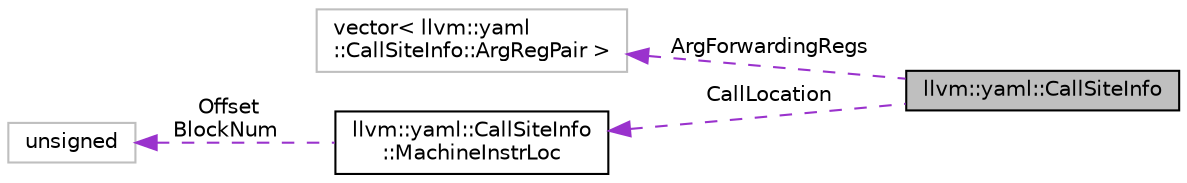 digraph "llvm::yaml::CallSiteInfo"
{
 // LATEX_PDF_SIZE
  bgcolor="transparent";
  edge [fontname="Helvetica",fontsize="10",labelfontname="Helvetica",labelfontsize="10"];
  node [fontname="Helvetica",fontsize="10",shape=record];
  rankdir="LR";
  Node1 [label="llvm::yaml::CallSiteInfo",height=0.2,width=0.4,color="black", fillcolor="grey75", style="filled", fontcolor="black",tooltip="Serializable representation of CallSiteInfo."];
  Node2 -> Node1 [dir="back",color="darkorchid3",fontsize="10",style="dashed",label=" ArgForwardingRegs" ,fontname="Helvetica"];
  Node2 [label="vector\< llvm::yaml\l::CallSiteInfo::ArgRegPair \>",height=0.2,width=0.4,color="grey75",tooltip=" "];
  Node3 -> Node1 [dir="back",color="darkorchid3",fontsize="10",style="dashed",label=" CallLocation" ,fontname="Helvetica"];
  Node3 [label="llvm::yaml::CallSiteInfo\l::MachineInstrLoc",height=0.2,width=0.4,color="black",URL="$structllvm_1_1yaml_1_1CallSiteInfo_1_1MachineInstrLoc.html",tooltip="Identifies call instruction location in machine function."];
  Node4 -> Node3 [dir="back",color="darkorchid3",fontsize="10",style="dashed",label=" Offset\nBlockNum" ,fontname="Helvetica"];
  Node4 [label="unsigned",height=0.2,width=0.4,color="grey75",tooltip=" "];
}
